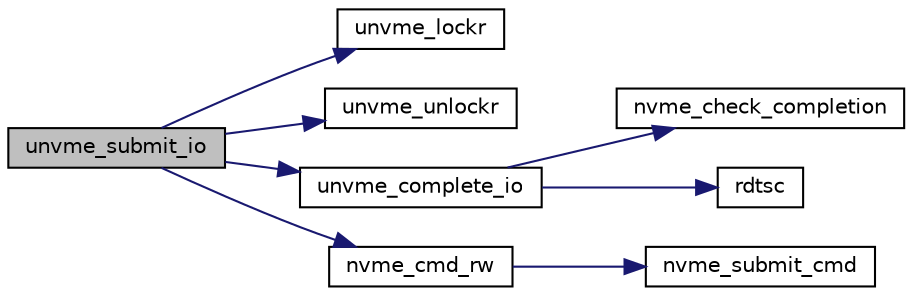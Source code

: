 digraph "unvme_submit_io"
{
  edge [fontname="Helvetica",fontsize="10",labelfontname="Helvetica",labelfontsize="10"];
  node [fontname="Helvetica",fontsize="10",shape=record];
  rankdir="LR";
  Node1 [label="unvme_submit_io",height=0.2,width=0.4,color="black", fillcolor="grey75", style="filled", fontcolor="black"];
  Node1 -> Node2 [color="midnightblue",fontsize="10",style="solid",fontname="Helvetica"];
  Node2 [label="unvme_lockr",height=0.2,width=0.4,color="black", fillcolor="white", style="filled",URL="$unvme__lock_8h.html#a77e89c9bf40e1809f387f1e20310ad84"];
  Node1 -> Node3 [color="midnightblue",fontsize="10",style="solid",fontname="Helvetica"];
  Node3 [label="unvme_unlockr",height=0.2,width=0.4,color="black", fillcolor="white", style="filled",URL="$unvme__lock_8h.html#a7cab09e611c6badd48e4784197bc92f2"];
  Node1 -> Node4 [color="midnightblue",fontsize="10",style="solid",fontname="Helvetica"];
  Node4 [label="unvme_complete_io",height=0.2,width=0.4,color="black", fillcolor="white", style="filled",URL="$unvme__core_8c.html#aa8440e1663bf1b1ea510e6fd7073818f"];
  Node4 -> Node5 [color="midnightblue",fontsize="10",style="solid",fontname="Helvetica"];
  Node5 [label="nvme_check_completion",height=0.2,width=0.4,color="black", fillcolor="white", style="filled",URL="$unvme__nvme_8c.html#a9edecd91d5f175101db078e293f3645d"];
  Node4 -> Node6 [color="midnightblue",fontsize="10",style="solid",fontname="Helvetica"];
  Node6 [label="rdtsc",height=0.2,width=0.4,color="black", fillcolor="white", style="filled",URL="$rdtsc_8h.html#a64eba85413970674e0e6e03af9e9d0f4"];
  Node1 -> Node7 [color="midnightblue",fontsize="10",style="solid",fontname="Helvetica"];
  Node7 [label="nvme_cmd_rw",height=0.2,width=0.4,color="black", fillcolor="white", style="filled",URL="$unvme__nvme_8c.html#a5ac109a5084e0fd473167e18f140c288"];
  Node7 -> Node8 [color="midnightblue",fontsize="10",style="solid",fontname="Helvetica"];
  Node8 [label="nvme_submit_cmd",height=0.2,width=0.4,color="black", fillcolor="white", style="filled",URL="$unvme__nvme_8c.html#a14c1d952a58550e910747273e3dad34b"];
}
